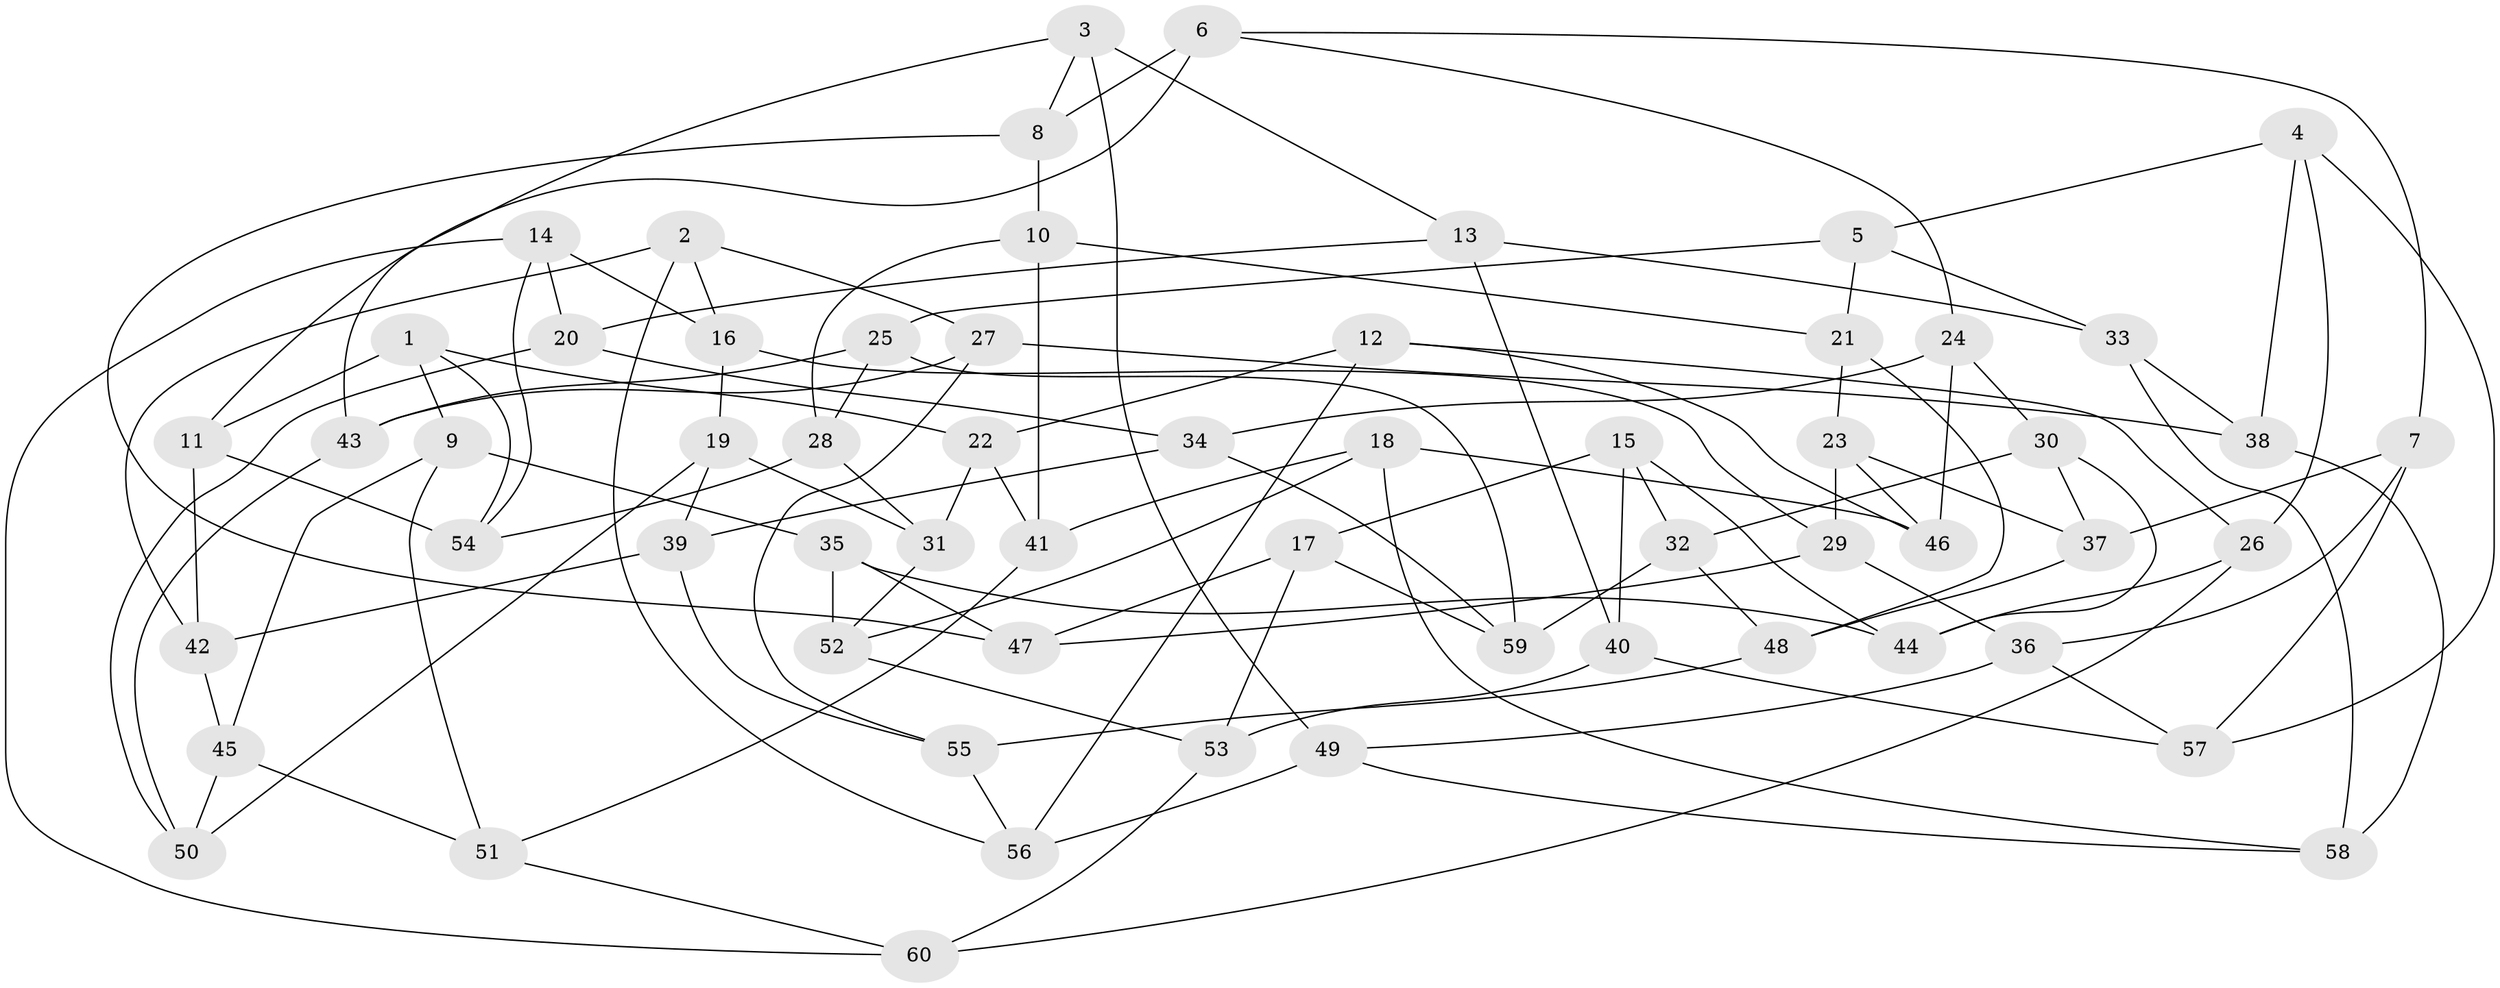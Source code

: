 // coarse degree distribution, {4: 0.13333333333333333, 6: 0.43333333333333335, 5: 0.36666666666666664, 7: 0.03333333333333333, 8: 0.03333333333333333}
// Generated by graph-tools (version 1.1) at 2025/38/03/04/25 23:38:09]
// undirected, 60 vertices, 120 edges
graph export_dot {
  node [color=gray90,style=filled];
  1;
  2;
  3;
  4;
  5;
  6;
  7;
  8;
  9;
  10;
  11;
  12;
  13;
  14;
  15;
  16;
  17;
  18;
  19;
  20;
  21;
  22;
  23;
  24;
  25;
  26;
  27;
  28;
  29;
  30;
  31;
  32;
  33;
  34;
  35;
  36;
  37;
  38;
  39;
  40;
  41;
  42;
  43;
  44;
  45;
  46;
  47;
  48;
  49;
  50;
  51;
  52;
  53;
  54;
  55;
  56;
  57;
  58;
  59;
  60;
  1 -- 9;
  1 -- 11;
  1 -- 22;
  1 -- 54;
  2 -- 56;
  2 -- 27;
  2 -- 42;
  2 -- 16;
  3 -- 49;
  3 -- 8;
  3 -- 43;
  3 -- 13;
  4 -- 26;
  4 -- 38;
  4 -- 5;
  4 -- 57;
  5 -- 21;
  5 -- 33;
  5 -- 25;
  6 -- 24;
  6 -- 7;
  6 -- 11;
  6 -- 8;
  7 -- 37;
  7 -- 57;
  7 -- 36;
  8 -- 47;
  8 -- 10;
  9 -- 35;
  9 -- 45;
  9 -- 51;
  10 -- 21;
  10 -- 41;
  10 -- 28;
  11 -- 42;
  11 -- 54;
  12 -- 46;
  12 -- 56;
  12 -- 22;
  12 -- 26;
  13 -- 33;
  13 -- 20;
  13 -- 40;
  14 -- 54;
  14 -- 60;
  14 -- 20;
  14 -- 16;
  15 -- 40;
  15 -- 17;
  15 -- 44;
  15 -- 32;
  16 -- 19;
  16 -- 29;
  17 -- 53;
  17 -- 47;
  17 -- 59;
  18 -- 41;
  18 -- 58;
  18 -- 52;
  18 -- 46;
  19 -- 31;
  19 -- 39;
  19 -- 50;
  20 -- 50;
  20 -- 34;
  21 -- 23;
  21 -- 48;
  22 -- 41;
  22 -- 31;
  23 -- 46;
  23 -- 37;
  23 -- 29;
  24 -- 46;
  24 -- 34;
  24 -- 30;
  25 -- 59;
  25 -- 28;
  25 -- 43;
  26 -- 44;
  26 -- 60;
  27 -- 38;
  27 -- 43;
  27 -- 55;
  28 -- 54;
  28 -- 31;
  29 -- 47;
  29 -- 36;
  30 -- 32;
  30 -- 37;
  30 -- 44;
  31 -- 52;
  32 -- 59;
  32 -- 48;
  33 -- 58;
  33 -- 38;
  34 -- 39;
  34 -- 59;
  35 -- 47;
  35 -- 44;
  35 -- 52;
  36 -- 49;
  36 -- 57;
  37 -- 48;
  38 -- 58;
  39 -- 42;
  39 -- 55;
  40 -- 57;
  40 -- 53;
  41 -- 51;
  42 -- 45;
  43 -- 50;
  45 -- 50;
  45 -- 51;
  48 -- 55;
  49 -- 58;
  49 -- 56;
  51 -- 60;
  52 -- 53;
  53 -- 60;
  55 -- 56;
}
